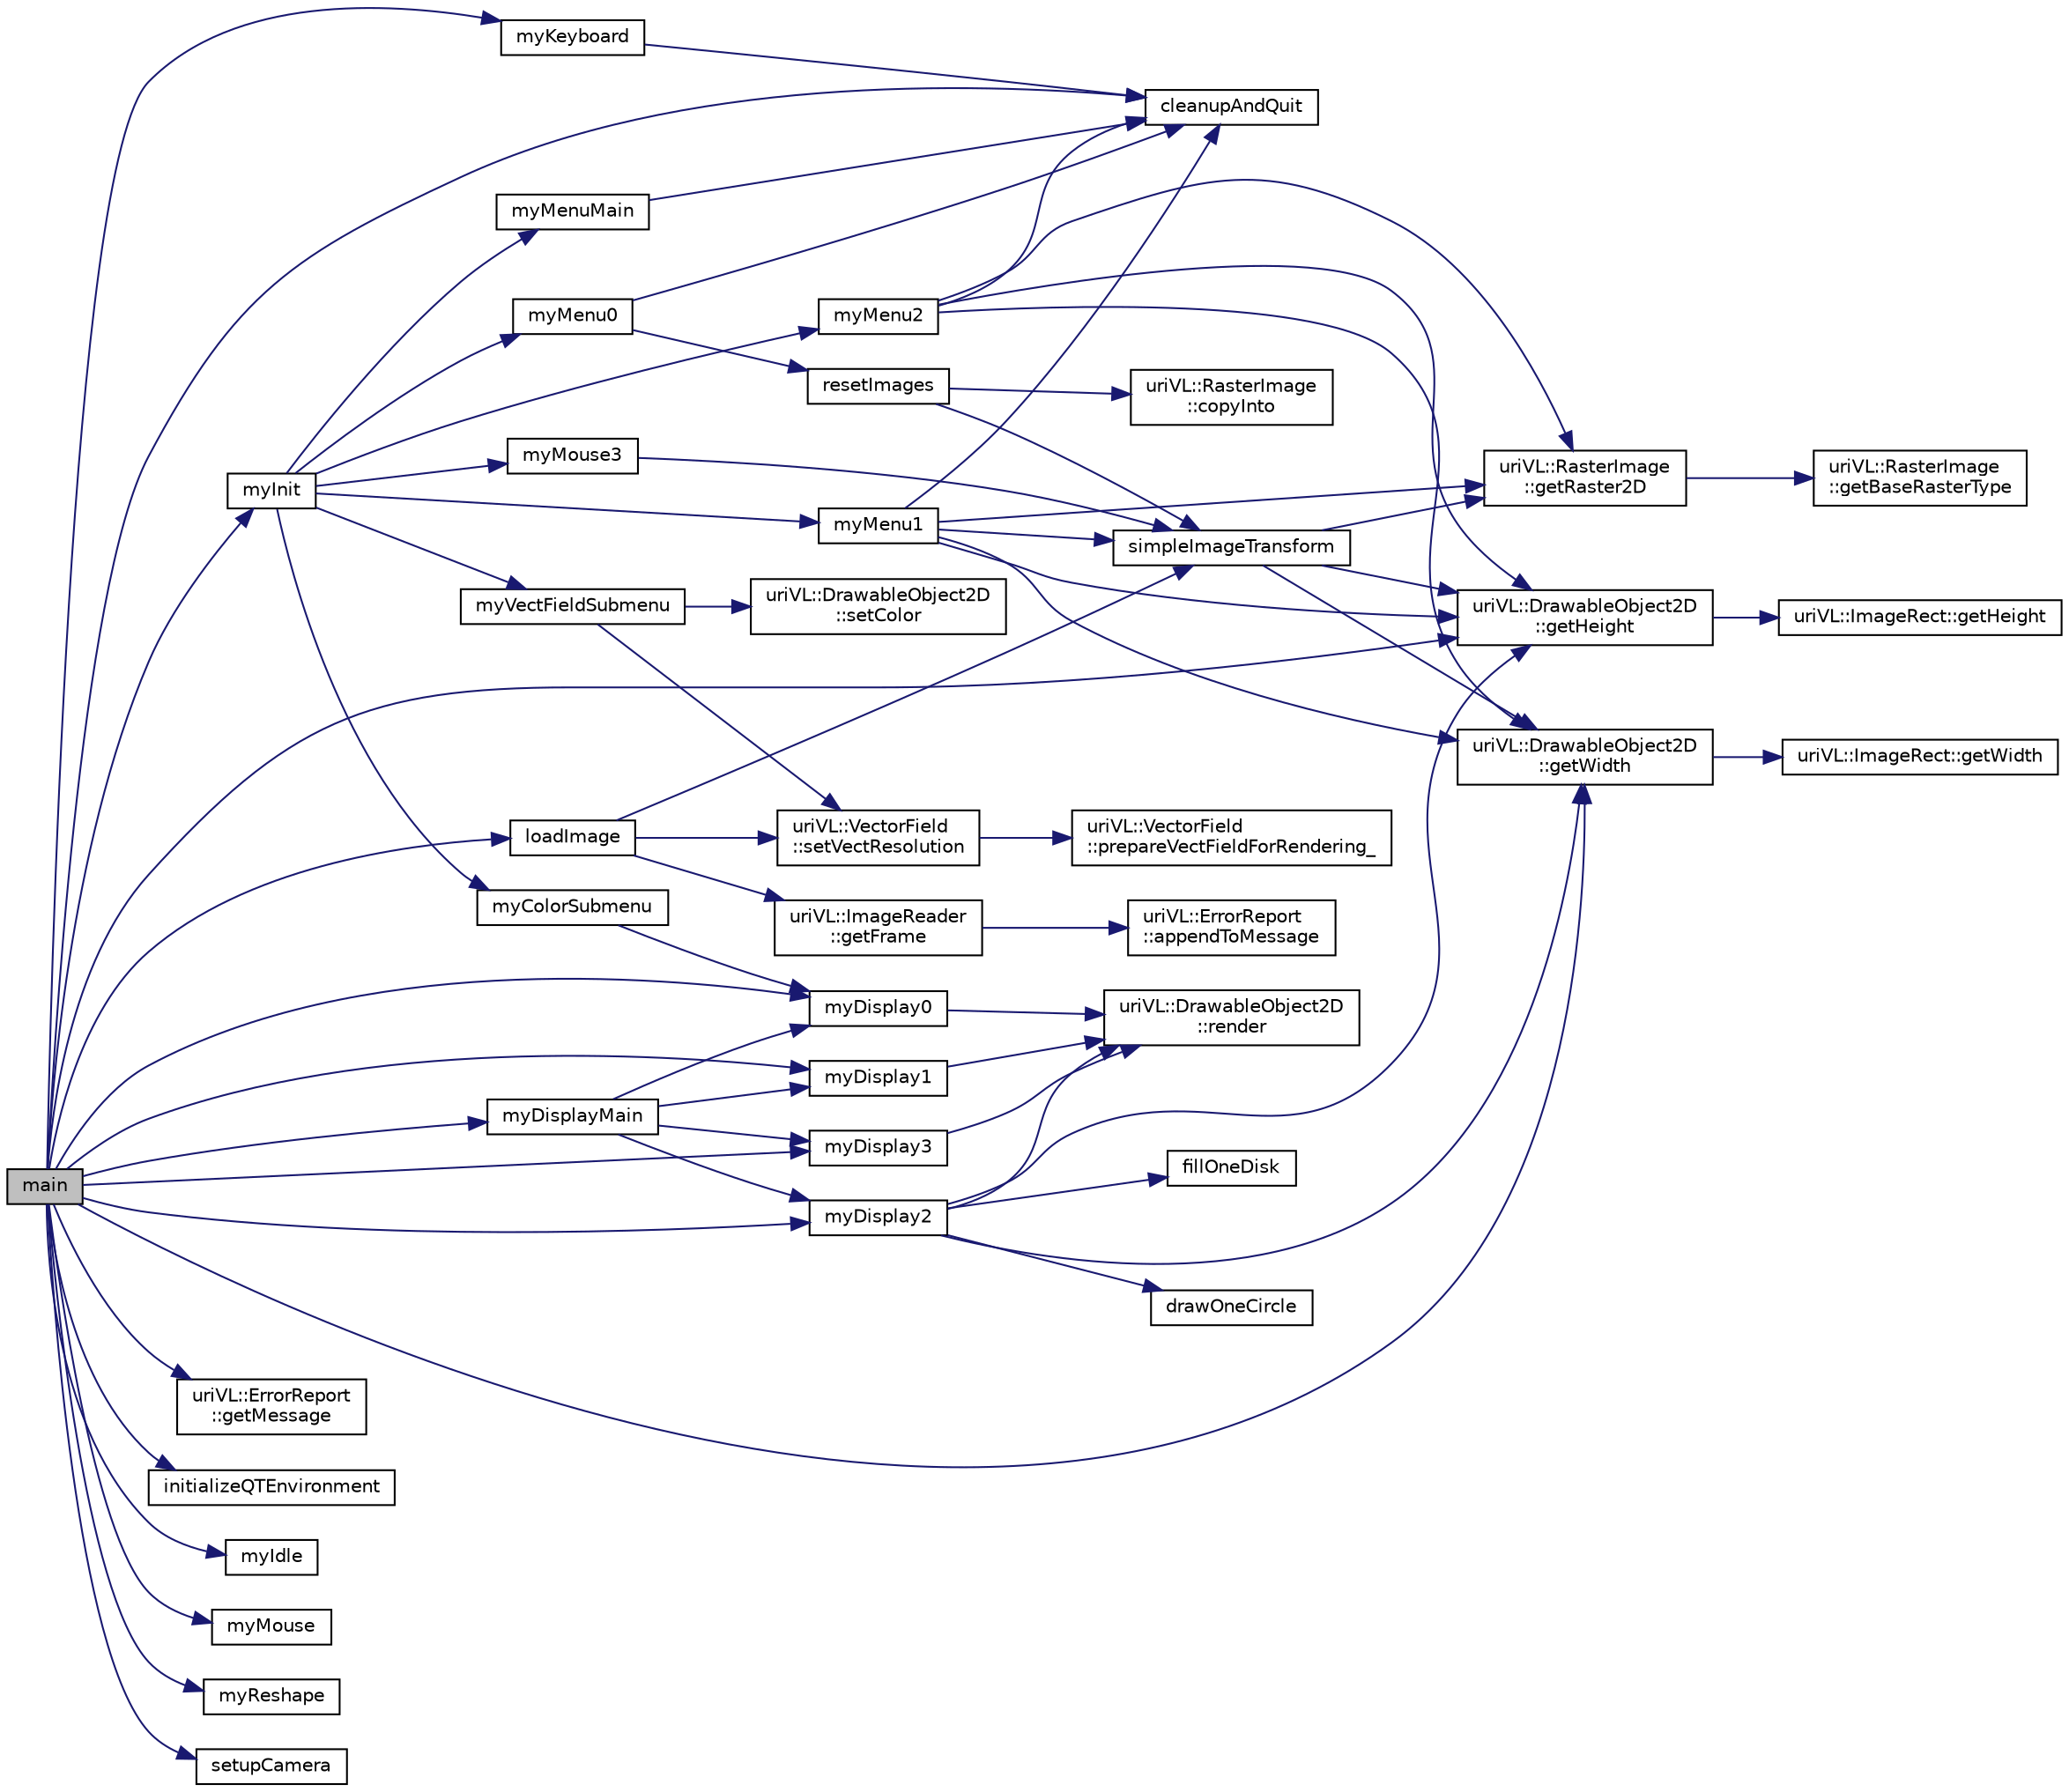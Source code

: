 digraph "main"
{
  edge [fontname="Helvetica",fontsize="10",labelfontname="Helvetica",labelfontsize="10"];
  node [fontname="Helvetica",fontsize="10",shape=record];
  rankdir="LR";
  Node1 [label="main",height=0.2,width=0.4,color="black", fillcolor="grey75", style="filled", fontcolor="black"];
  Node1 -> Node2 [color="midnightblue",fontsize="10",style="solid",fontname="Helvetica"];
  Node2 [label="cleanupAndQuit",height=0.2,width=0.4,color="black", fillcolor="white", style="filled",URL="$main__IP_8cpp.html#ab5774c0c168c63ad4c75e9bf6f09e72b"];
  Node1 -> Node3 [color="midnightblue",fontsize="10",style="solid",fontname="Helvetica"];
  Node3 [label="uriVL::DrawableObject2D\l::getHeight",height=0.2,width=0.4,color="black", fillcolor="white", style="filled",URL="$classuriVL_1_1DrawableObject2D.html#a0fa48af9667c5a4b53bd2a9bf0eea240",tooltip="Returns the number of rows for the image. "];
  Node3 -> Node4 [color="midnightblue",fontsize="10",style="solid",fontname="Helvetica"];
  Node4 [label="uriVL::ImageRect::getHeight",height=0.2,width=0.4,color="black", fillcolor="white", style="filled",URL="$classuriVL_1_1ImageRect.html#aa757d85ab5d5230bc0ca53f5960e14f3",tooltip="Returns the height of the rectangle. "];
  Node1 -> Node5 [color="midnightblue",fontsize="10",style="solid",fontname="Helvetica"];
  Node5 [label="uriVL::ErrorReport\l::getMessage",height=0.2,width=0.4,color="black", fillcolor="white", style="filled",URL="$classuriVL_1_1ErrorReport.html#ab0e9a629dc8d1342f8c6078e5d5b2a1d",tooltip="When you call this, you&#39;re responsible for delete[]&#39;ing the returned pointer. "];
  Node1 -> Node6 [color="midnightblue",fontsize="10",style="solid",fontname="Helvetica"];
  Node6 [label="uriVL::DrawableObject2D\l::getWidth",height=0.2,width=0.4,color="black", fillcolor="white", style="filled",URL="$classuriVL_1_1DrawableObject2D.html#a01127dbd10a99cdbb7596e48539068c9",tooltip="Returns the number of columns for the image. "];
  Node6 -> Node7 [color="midnightblue",fontsize="10",style="solid",fontname="Helvetica"];
  Node7 [label="uriVL::ImageRect::getWidth",height=0.2,width=0.4,color="black", fillcolor="white", style="filled",URL="$classuriVL_1_1ImageRect.html#a1081dc6f638b33ebf30d0a43d51289ef",tooltip="Returns the width of the rectangle. "];
  Node1 -> Node8 [color="midnightblue",fontsize="10",style="solid",fontname="Helvetica"];
  Node8 [label="initializeQTEnvironment",height=0.2,width=0.4,color="black", fillcolor="white", style="filled",URL="$main__IP_8cpp.html#a0672b041b5eec1b80073dbb043e6b625"];
  Node1 -> Node9 [color="midnightblue",fontsize="10",style="solid",fontname="Helvetica"];
  Node9 [label="loadImage",height=0.2,width=0.4,color="black", fillcolor="white", style="filled",URL="$main__IP_8cpp.html#a47ccdad35ebd7a712af8ea20222e7a01"];
  Node9 -> Node10 [color="midnightblue",fontsize="10",style="solid",fontname="Helvetica"];
  Node10 [label="uriVL::ImageReader\l::getFrame",height=0.2,width=0.4,color="black", fillcolor="white", style="filled",URL="$classuriVL_1_1ImageReader.html#a1b063b6fc4451a0c59547f387085c0e1",tooltip="Get an image frame from the preselected source. "];
  Node10 -> Node11 [color="midnightblue",fontsize="10",style="solid",fontname="Helvetica"];
  Node11 [label="uriVL::ErrorReport\l::appendToMessage",height=0.2,width=0.4,color="black", fillcolor="white", style="filled",URL="$classuriVL_1_1ErrorReport.html#a65100d12091947d1df26c38f48058569",tooltip="Appends a string to the error message. "];
  Node9 -> Node12 [color="midnightblue",fontsize="10",style="solid",fontname="Helvetica"];
  Node12 [label="uriVL::VectorField\l::setVectResolution",height=0.2,width=0.4,color="black", fillcolor="white", style="filled",URL="$classuriVL_1_1VectorField.html#a91754470dcf9468444a57b20b1644c8e",tooltip="Sets the resolution of the vector field&#39;s rendering (distance between needles in pixel) ..."];
  Node12 -> Node13 [color="midnightblue",fontsize="10",style="solid",fontname="Helvetica"];
  Node13 [label="uriVL::VectorField\l::prepareVectFieldForRendering_",height=0.2,width=0.4,color="black", fillcolor="white", style="filled",URL="$classuriVL_1_1VectorField.html#a0a3049bfdf62a8887372335d5adb78fa",tooltip="Computes the shifting and scaling factors to properly render the vectors as needles the next time ren..."];
  Node9 -> Node14 [color="midnightblue",fontsize="10",style="solid",fontname="Helvetica"];
  Node14 [label="simpleImageTransform",height=0.2,width=0.4,color="black", fillcolor="white", style="filled",URL="$main__IP_8cpp.html#ada6073df72e7aa11aad1e626202b12c0"];
  Node14 -> Node3 [color="midnightblue",fontsize="10",style="solid",fontname="Helvetica"];
  Node14 -> Node6 [color="midnightblue",fontsize="10",style="solid",fontname="Helvetica"];
  Node14 -> Node15 [color="midnightblue",fontsize="10",style="solid",fontname="Helvetica"];
  Node15 [label="uriVL::RasterImage\l::getRaster2D",height=0.2,width=0.4,color="black", fillcolor="white", style="filled",URL="$classuriVL_1_1RasterImage.html#a750ea09662cf38e5013a6d3f76a44a89",tooltip="Returns the base raster as a read-only 2D array. "];
  Node15 -> Node16 [color="midnightblue",fontsize="10",style="solid",fontname="Helvetica"];
  Node16 [label="uriVL::RasterImage\l::getBaseRasterType",height=0.2,width=0.4,color="black", fillcolor="white", style="filled",URL="$classuriVL_1_1RasterImage.html#a68815937f6a787e4541a33b108198baf",tooltip="Returns the image&#39;s base raster type. "];
  Node1 -> Node17 [color="midnightblue",fontsize="10",style="solid",fontname="Helvetica"];
  Node17 [label="myDisplay0",height=0.2,width=0.4,color="black", fillcolor="white", style="filled",URL="$main__IP_8cpp.html#a203e370232115e0fd93fae4a255d9d7d"];
  Node17 -> Node18 [color="midnightblue",fontsize="10",style="solid",fontname="Helvetica"];
  Node18 [label="uriVL::DrawableObject2D\l::render",height=0.2,width=0.4,color="black", fillcolor="white", style="filled",URL="$classuriVL_1_1DrawableObject2D.html#ac8e503cfade891e7ac2a25467cb7d24a",tooltip="Renders the object at the default depth and (0, 0) location. "];
  Node1 -> Node19 [color="midnightblue",fontsize="10",style="solid",fontname="Helvetica"];
  Node19 [label="myDisplay1",height=0.2,width=0.4,color="black", fillcolor="white", style="filled",URL="$main__IP_8cpp.html#a7af0867a250b60f1375c843341bc40b6"];
  Node19 -> Node18 [color="midnightblue",fontsize="10",style="solid",fontname="Helvetica"];
  Node1 -> Node20 [color="midnightblue",fontsize="10",style="solid",fontname="Helvetica"];
  Node20 [label="myDisplay2",height=0.2,width=0.4,color="black", fillcolor="white", style="filled",URL="$main__IP_8cpp.html#a77634c375a18c94063bc5f225fdd2c6b"];
  Node20 -> Node3 [color="midnightblue",fontsize="10",style="solid",fontname="Helvetica"];
  Node20 -> Node6 [color="midnightblue",fontsize="10",style="solid",fontname="Helvetica"];
  Node20 -> Node18 [color="midnightblue",fontsize="10",style="solid",fontname="Helvetica"];
  Node20 -> Node21 [color="midnightblue",fontsize="10",style="solid",fontname="Helvetica"];
  Node21 [label="drawOneCircle",height=0.2,width=0.4,color="black", fillcolor="white", style="filled",URL="$main__IP_8cpp.html#a422c04a7cbfb6fbbef828c51aa35fb89"];
  Node20 -> Node22 [color="midnightblue",fontsize="10",style="solid",fontname="Helvetica"];
  Node22 [label="fillOneDisk",height=0.2,width=0.4,color="black", fillcolor="white", style="filled",URL="$main__IP_8cpp.html#a4d6e5a9ceef89957e998bfdbcd4d225c"];
  Node1 -> Node23 [color="midnightblue",fontsize="10",style="solid",fontname="Helvetica"];
  Node23 [label="myDisplay3",height=0.2,width=0.4,color="black", fillcolor="white", style="filled",URL="$main__IP_8cpp.html#aefcbd7b72ee22e422927277f895f0d06"];
  Node23 -> Node18 [color="midnightblue",fontsize="10",style="solid",fontname="Helvetica"];
  Node1 -> Node24 [color="midnightblue",fontsize="10",style="solid",fontname="Helvetica"];
  Node24 [label="myDisplayMain",height=0.2,width=0.4,color="black", fillcolor="white", style="filled",URL="$main__IP_8cpp.html#af86ee6d7809b6842c4e285d141d718a7"];
  Node24 -> Node17 [color="midnightblue",fontsize="10",style="solid",fontname="Helvetica"];
  Node24 -> Node19 [color="midnightblue",fontsize="10",style="solid",fontname="Helvetica"];
  Node24 -> Node20 [color="midnightblue",fontsize="10",style="solid",fontname="Helvetica"];
  Node24 -> Node23 [color="midnightblue",fontsize="10",style="solid",fontname="Helvetica"];
  Node1 -> Node25 [color="midnightblue",fontsize="10",style="solid",fontname="Helvetica"];
  Node25 [label="myIdle",height=0.2,width=0.4,color="black", fillcolor="white", style="filled",URL="$main__IP_8cpp.html#a8b6b5874f18eb288af28f2ea8dc37afd"];
  Node1 -> Node26 [color="midnightblue",fontsize="10",style="solid",fontname="Helvetica"];
  Node26 [label="myInit",height=0.2,width=0.4,color="black", fillcolor="white", style="filled",URL="$main__IP_8cpp.html#a631696ca6a7d57f00a5331b0aeafcee2"];
  Node26 -> Node27 [color="midnightblue",fontsize="10",style="solid",fontname="Helvetica"];
  Node27 [label="myColorSubmenu",height=0.2,width=0.4,color="black", fillcolor="white", style="filled",URL="$main__IP_8cpp.html#a33f0722893747f30dfcdb48716af6b62"];
  Node27 -> Node17 [color="midnightblue",fontsize="10",style="solid",fontname="Helvetica"];
  Node26 -> Node28 [color="midnightblue",fontsize="10",style="solid",fontname="Helvetica"];
  Node28 [label="myMenuMain",height=0.2,width=0.4,color="black", fillcolor="white", style="filled",URL="$main__IP_8cpp.html#ad44c5d08dc2726f625bb6346f05c118d"];
  Node28 -> Node2 [color="midnightblue",fontsize="10",style="solid",fontname="Helvetica"];
  Node26 -> Node29 [color="midnightblue",fontsize="10",style="solid",fontname="Helvetica"];
  Node29 [label="myMenu0",height=0.2,width=0.4,color="black", fillcolor="white", style="filled",URL="$main__IP_8cpp.html#aa3bd712996df6a5272a6392b8d54d6b2"];
  Node29 -> Node2 [color="midnightblue",fontsize="10",style="solid",fontname="Helvetica"];
  Node29 -> Node30 [color="midnightblue",fontsize="10",style="solid",fontname="Helvetica"];
  Node30 [label="resetImages",height=0.2,width=0.4,color="black", fillcolor="white", style="filled",URL="$main__IP_8cpp.html#a8be67ad7f088e177f4c0c80aa3bc0558"];
  Node30 -> Node31 [color="midnightblue",fontsize="10",style="solid",fontname="Helvetica"];
  Node31 [label="uriVL::RasterImage\l::copyInto",height=0.2,width=0.4,color="black", fillcolor="white", style="filled",URL="$classuriVL_1_1RasterImage.html#a945167dba31cc4a0ae359ab273dcdfea",tooltip="Copies this image into the one received as parameter. "];
  Node30 -> Node14 [color="midnightblue",fontsize="10",style="solid",fontname="Helvetica"];
  Node26 -> Node32 [color="midnightblue",fontsize="10",style="solid",fontname="Helvetica"];
  Node32 [label="myMenu1",height=0.2,width=0.4,color="black", fillcolor="white", style="filled",URL="$main__IP_8cpp.html#ac20ee506cb0074ea48fdb732bdfdc012"];
  Node32 -> Node2 [color="midnightblue",fontsize="10",style="solid",fontname="Helvetica"];
  Node32 -> Node3 [color="midnightblue",fontsize="10",style="solid",fontname="Helvetica"];
  Node32 -> Node6 [color="midnightblue",fontsize="10",style="solid",fontname="Helvetica"];
  Node32 -> Node15 [color="midnightblue",fontsize="10",style="solid",fontname="Helvetica"];
  Node32 -> Node14 [color="midnightblue",fontsize="10",style="solid",fontname="Helvetica"];
  Node26 -> Node33 [color="midnightblue",fontsize="10",style="solid",fontname="Helvetica"];
  Node33 [label="myVectFieldSubmenu",height=0.2,width=0.4,color="black", fillcolor="white", style="filled",URL="$main__IP_8cpp.html#afb9260641adee79234ef559b74a9e78f"];
  Node33 -> Node12 [color="midnightblue",fontsize="10",style="solid",fontname="Helvetica"];
  Node33 -> Node34 [color="midnightblue",fontsize="10",style="solid",fontname="Helvetica"];
  Node34 [label="uriVL::DrawableObject2D\l::setColor",height=0.2,width=0.4,color="black", fillcolor="white", style="filled",URL="$classuriVL_1_1DrawableObject2D.html#a1b40f274066103a117470c82fdd35658",tooltip="Assigns a rendering color to the object (alpha is set to 1) "];
  Node26 -> Node35 [color="midnightblue",fontsize="10",style="solid",fontname="Helvetica"];
  Node35 [label="myMenu2",height=0.2,width=0.4,color="black", fillcolor="white", style="filled",URL="$main__IP_8cpp.html#aeeeb6984a32bf35a3f4c8c66dbd53572"];
  Node35 -> Node2 [color="midnightblue",fontsize="10",style="solid",fontname="Helvetica"];
  Node35 -> Node3 [color="midnightblue",fontsize="10",style="solid",fontname="Helvetica"];
  Node35 -> Node6 [color="midnightblue",fontsize="10",style="solid",fontname="Helvetica"];
  Node35 -> Node15 [color="midnightblue",fontsize="10",style="solid",fontname="Helvetica"];
  Node26 -> Node36 [color="midnightblue",fontsize="10",style="solid",fontname="Helvetica"];
  Node36 [label="myMouse3",height=0.2,width=0.4,color="black", fillcolor="white", style="filled",URL="$main__IP_8cpp.html#a16518e64ca2d1bb69d7efbb7621ee7dd"];
  Node36 -> Node14 [color="midnightblue",fontsize="10",style="solid",fontname="Helvetica"];
  Node1 -> Node37 [color="midnightblue",fontsize="10",style="solid",fontname="Helvetica"];
  Node37 [label="myKeyboard",height=0.2,width=0.4,color="black", fillcolor="white", style="filled",URL="$main__IP_8cpp.html#a2380242ef771b5a0d59cce4a680dc9df"];
  Node37 -> Node2 [color="midnightblue",fontsize="10",style="solid",fontname="Helvetica"];
  Node1 -> Node38 [color="midnightblue",fontsize="10",style="solid",fontname="Helvetica"];
  Node38 [label="myMouse",height=0.2,width=0.4,color="black", fillcolor="white", style="filled",URL="$main__IP_8cpp.html#a9bc4be0bf730d5bb02788a3969a9cdfa"];
  Node1 -> Node39 [color="midnightblue",fontsize="10",style="solid",fontname="Helvetica"];
  Node39 [label="myReshape",height=0.2,width=0.4,color="black", fillcolor="white", style="filled",URL="$main__IP_8cpp.html#ae659bda7aa3ae9f52f7fed05f3c900fb"];
  Node1 -> Node40 [color="midnightblue",fontsize="10",style="solid",fontname="Helvetica"];
  Node40 [label="setupCamera",height=0.2,width=0.4,color="black", fillcolor="white", style="filled",URL="$main__IP_8cpp.html#a7e2fded224cb360a372043955fe84a59"];
}
